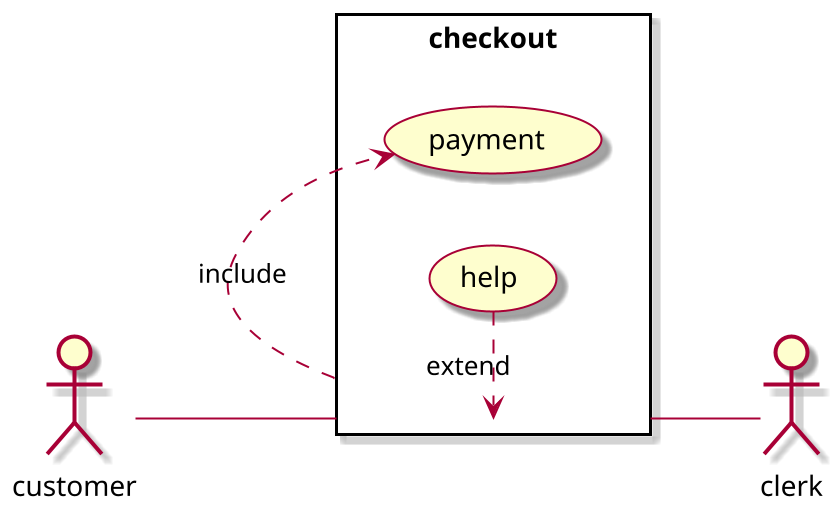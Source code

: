 
@startuml test
scale 2
skin rose
left to right direction
actor customer
actor clerk
rectangle checkout {
    customer -- (checkout)
    (checkout) .> (payment): include
    (help) .> (checkout): extend
    (checkout)-- clerk
}
@enduml

